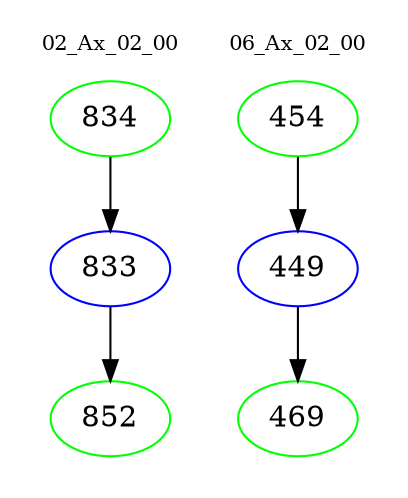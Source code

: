 digraph{
subgraph cluster_0 {
color = white
label = "02_Ax_02_00";
fontsize=10;
T0_834 [label="834", color="green"]
T0_834 -> T0_833 [color="black"]
T0_833 [label="833", color="blue"]
T0_833 -> T0_852 [color="black"]
T0_852 [label="852", color="green"]
}
subgraph cluster_1 {
color = white
label = "06_Ax_02_00";
fontsize=10;
T1_454 [label="454", color="green"]
T1_454 -> T1_449 [color="black"]
T1_449 [label="449", color="blue"]
T1_449 -> T1_469 [color="black"]
T1_469 [label="469", color="green"]
}
}
